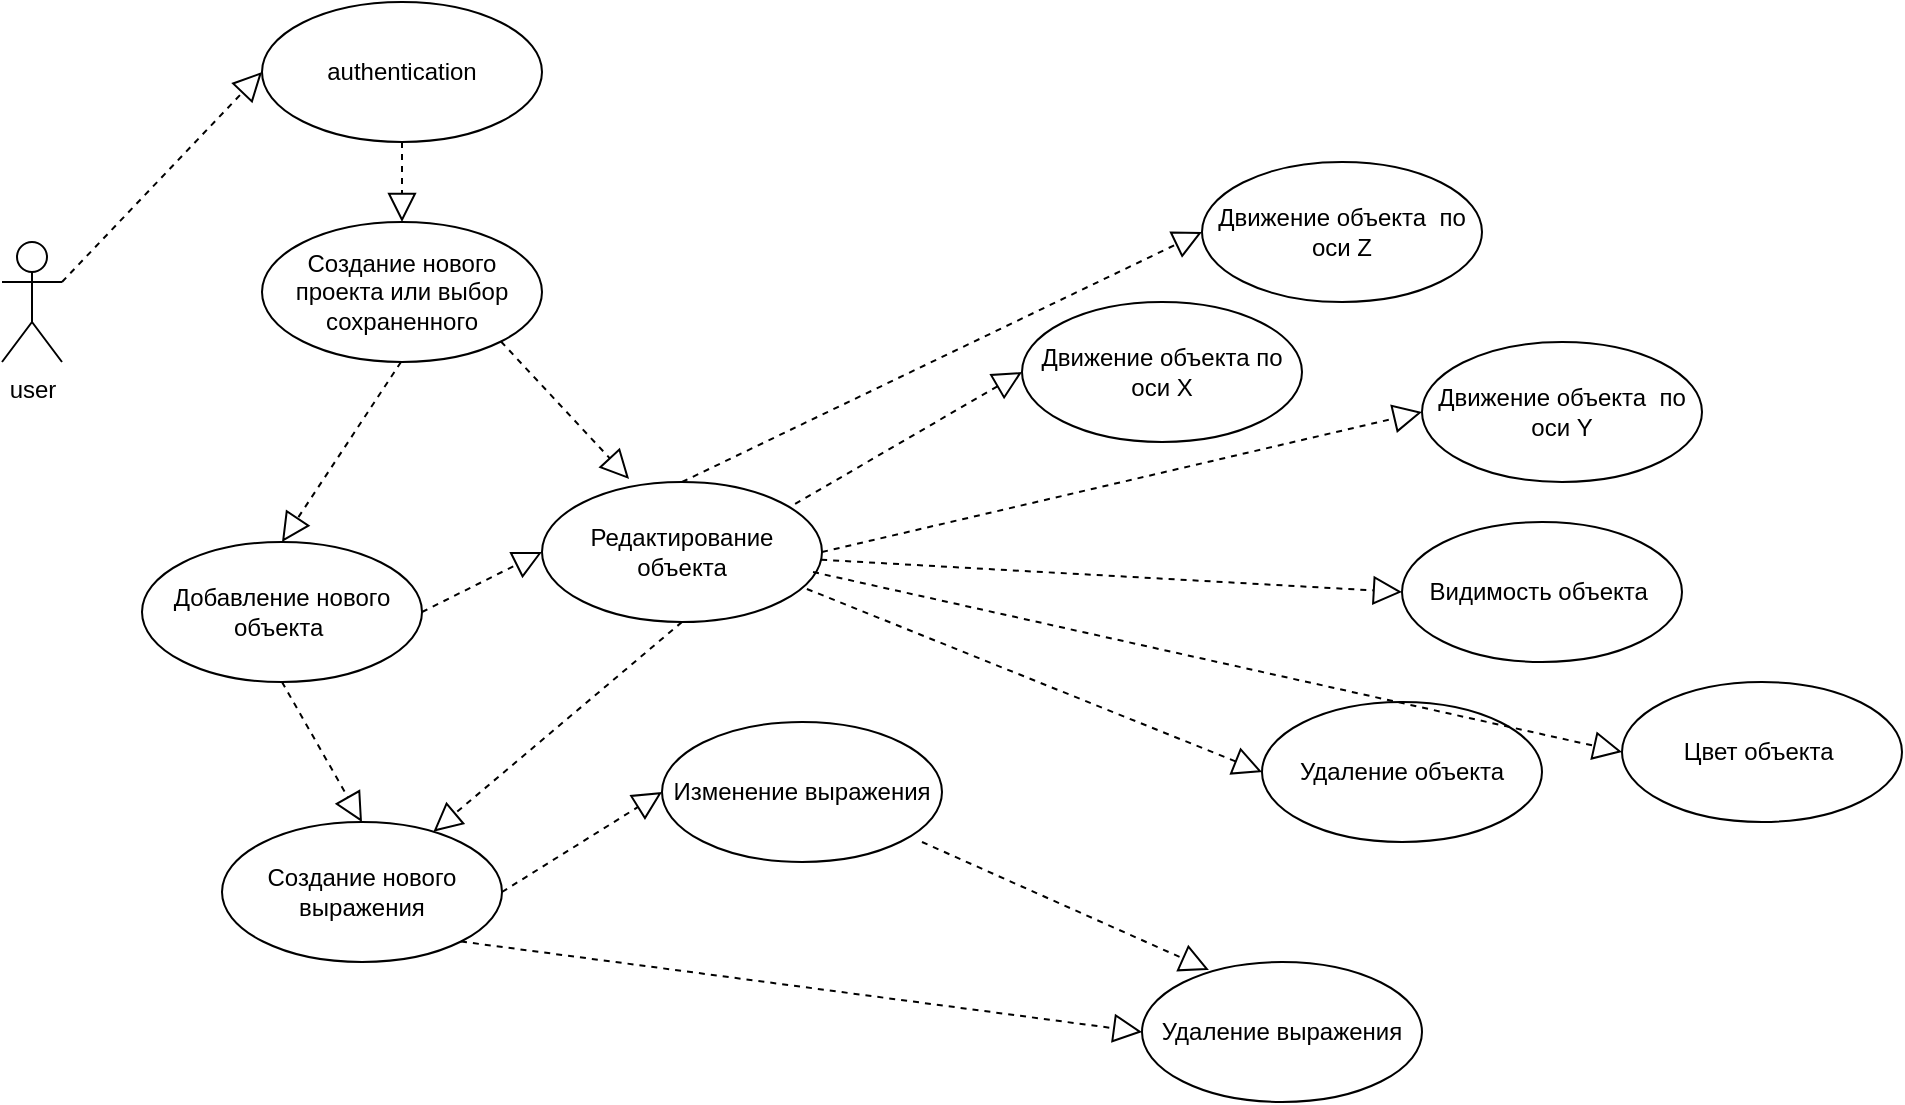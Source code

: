 <mxfile version="24.8.3">
  <diagram name="Page-1" id="ad52d381-51e7-2e0d-a935-2d0ddd2fd229">
    <mxGraphModel dx="1406" dy="637" grid="1" gridSize="10" guides="1" tooltips="1" connect="1" arrows="1" fold="1" page="1" pageScale="1" pageWidth="1100" pageHeight="850" background="none" math="0" shadow="0">
      <root>
        <mxCell id="0" />
        <mxCell id="1" parent="0" />
        <mxCell id="gZhMBdNbkTw2TQp2bI8N-1" value="user" style="shape=umlActor;verticalLabelPosition=bottom;verticalAlign=top;html=1;outlineConnect=0;" vertex="1" parent="1">
          <mxGeometry x="120" y="160" width="30" height="60" as="geometry" />
        </mxCell>
        <mxCell id="gZhMBdNbkTw2TQp2bI8N-8" value="authentication" style="ellipse;whiteSpace=wrap;html=1;" vertex="1" parent="1">
          <mxGeometry x="250" y="40" width="140" height="70" as="geometry" />
        </mxCell>
        <mxCell id="gZhMBdNbkTw2TQp2bI8N-24" value="Создание нового проекта или выбор сохраненного" style="ellipse;whiteSpace=wrap;html=1;" vertex="1" parent="1">
          <mxGeometry x="250" y="150" width="140" height="70" as="geometry" />
        </mxCell>
        <mxCell id="gZhMBdNbkTw2TQp2bI8N-31" value="Добавление нового объекта&amp;nbsp;" style="ellipse;whiteSpace=wrap;html=1;" vertex="1" parent="1">
          <mxGeometry x="190" y="310" width="140" height="70" as="geometry" />
        </mxCell>
        <mxCell id="gZhMBdNbkTw2TQp2bI8N-33" value="Редактирование объекта" style="ellipse;whiteSpace=wrap;html=1;" vertex="1" parent="1">
          <mxGeometry x="390" y="280" width="140" height="70" as="geometry" />
        </mxCell>
        <mxCell id="gZhMBdNbkTw2TQp2bI8N-36" value="Удаление объекта" style="ellipse;whiteSpace=wrap;html=1;" vertex="1" parent="1">
          <mxGeometry x="750" y="390" width="140" height="70" as="geometry" />
        </mxCell>
        <mxCell id="gZhMBdNbkTw2TQp2bI8N-38" value="Движение объекта по оси X" style="ellipse;whiteSpace=wrap;html=1;" vertex="1" parent="1">
          <mxGeometry x="630" y="190" width="140" height="70" as="geometry" />
        </mxCell>
        <mxCell id="gZhMBdNbkTw2TQp2bI8N-40" value="Движение объекта&amp;nbsp;&amp;nbsp;по оси Y" style="ellipse;whiteSpace=wrap;html=1;" vertex="1" parent="1">
          <mxGeometry x="830" y="210" width="140" height="70" as="geometry" />
        </mxCell>
        <mxCell id="gZhMBdNbkTw2TQp2bI8N-44" value="Движение объекта&amp;nbsp;&amp;nbsp;по оси Z" style="ellipse;whiteSpace=wrap;html=1;" vertex="1" parent="1">
          <mxGeometry x="720" y="120" width="140" height="70" as="geometry" />
        </mxCell>
        <mxCell id="gZhMBdNbkTw2TQp2bI8N-46" value="Цвет объекта&amp;nbsp;" style="ellipse;whiteSpace=wrap;html=1;" vertex="1" parent="1">
          <mxGeometry x="930" y="380" width="140" height="70" as="geometry" />
        </mxCell>
        <mxCell id="gZhMBdNbkTw2TQp2bI8N-47" value="Видимость объекта&amp;nbsp;" style="ellipse;whiteSpace=wrap;html=1;" vertex="1" parent="1">
          <mxGeometry x="820" y="300" width="140" height="70" as="geometry" />
        </mxCell>
        <mxCell id="gZhMBdNbkTw2TQp2bI8N-50" value="&lt;font style=&quot;font-size: 12px;&quot; face=&quot;Arial, sans-serif&quot;&gt;&lt;span style=&quot;white-space-collapse: preserve;&quot;&gt;Создание нового выражения&lt;/span&gt;&lt;/font&gt;" style="ellipse;whiteSpace=wrap;html=1;" vertex="1" parent="1">
          <mxGeometry x="230" y="450" width="140" height="70" as="geometry" />
        </mxCell>
        <mxCell id="gZhMBdNbkTw2TQp2bI8N-51" value="&lt;font style=&quot;font-size: 12px;&quot; face=&quot;Arial, sans-serif&quot;&gt;&lt;span style=&quot;white-space-collapse: preserve;&quot;&gt;Изменение выражения&lt;/span&gt;&lt;/font&gt;" style="ellipse;whiteSpace=wrap;html=1;" vertex="1" parent="1">
          <mxGeometry x="450" y="400" width="140" height="70" as="geometry" />
        </mxCell>
        <mxCell id="gZhMBdNbkTw2TQp2bI8N-52" value="&lt;font style=&quot;font-size: 12px;&quot; face=&quot;Arial, sans-serif&quot;&gt;&lt;span style=&quot;white-space-collapse: preserve;&quot;&gt;Удаление выражения&lt;/span&gt;&lt;/font&gt;" style="ellipse;whiteSpace=wrap;html=1;" vertex="1" parent="1">
          <mxGeometry x="690" y="520" width="140" height="70" as="geometry" />
        </mxCell>
        <mxCell id="gZhMBdNbkTw2TQp2bI8N-53" value="" style="endArrow=block;dashed=1;endFill=0;endSize=12;html=1;rounded=0;entryX=0;entryY=0.5;entryDx=0;entryDy=0;" edge="1" parent="1" target="gZhMBdNbkTw2TQp2bI8N-8">
          <mxGeometry width="160" relative="1" as="geometry">
            <mxPoint x="150" y="180" as="sourcePoint" />
            <mxPoint x="310" y="180" as="targetPoint" />
          </mxGeometry>
        </mxCell>
        <mxCell id="gZhMBdNbkTw2TQp2bI8N-54" value="" style="endArrow=block;dashed=1;endFill=0;endSize=12;html=1;rounded=0;entryX=0.5;entryY=0;entryDx=0;entryDy=0;exitX=0.5;exitY=1;exitDx=0;exitDy=0;" edge="1" parent="1" source="gZhMBdNbkTw2TQp2bI8N-8" target="gZhMBdNbkTw2TQp2bI8N-24">
          <mxGeometry width="160" relative="1" as="geometry">
            <mxPoint x="310" y="110" as="sourcePoint" />
            <mxPoint x="470" y="110" as="targetPoint" />
          </mxGeometry>
        </mxCell>
        <mxCell id="gZhMBdNbkTw2TQp2bI8N-55" value="" style="endArrow=block;dashed=1;endFill=0;endSize=12;html=1;rounded=0;entryX=0.5;entryY=0;entryDx=0;entryDy=0;exitX=0.5;exitY=1;exitDx=0;exitDy=0;" edge="1" parent="1" target="gZhMBdNbkTw2TQp2bI8N-31">
          <mxGeometry width="160" relative="1" as="geometry">
            <mxPoint x="319.5" y="220" as="sourcePoint" />
            <mxPoint x="319.5" y="260" as="targetPoint" />
          </mxGeometry>
        </mxCell>
        <mxCell id="gZhMBdNbkTw2TQp2bI8N-57" value="" style="endArrow=block;dashed=1;endFill=0;endSize=12;html=1;rounded=0;entryX=0.311;entryY=-0.021;entryDx=0;entryDy=0;entryPerimeter=0;exitX=1;exitY=1;exitDx=0;exitDy=0;" edge="1" parent="1" source="gZhMBdNbkTw2TQp2bI8N-24" target="gZhMBdNbkTw2TQp2bI8N-33">
          <mxGeometry width="160" relative="1" as="geometry">
            <mxPoint x="480" y="130" as="sourcePoint" />
            <mxPoint x="390" y="240" as="targetPoint" />
          </mxGeometry>
        </mxCell>
        <mxCell id="gZhMBdNbkTw2TQp2bI8N-58" value="" style="endArrow=block;dashed=1;endFill=0;endSize=12;html=1;rounded=0;entryX=0;entryY=0.5;entryDx=0;entryDy=0;exitX=1;exitY=0.5;exitDx=0;exitDy=0;" edge="1" parent="1" source="gZhMBdNbkTw2TQp2bI8N-31" target="gZhMBdNbkTw2TQp2bI8N-33">
          <mxGeometry width="160" relative="1" as="geometry">
            <mxPoint x="389" y="310" as="sourcePoint" />
            <mxPoint x="389" y="380" as="targetPoint" />
          </mxGeometry>
        </mxCell>
        <mxCell id="gZhMBdNbkTw2TQp2bI8N-59" value="" style="endArrow=block;dashed=1;endFill=0;endSize=12;html=1;rounded=0;entryX=0;entryY=0.5;entryDx=0;entryDy=0;exitX=0.904;exitY=0.157;exitDx=0;exitDy=0;exitPerimeter=0;" edge="1" parent="1" source="gZhMBdNbkTw2TQp2bI8N-33" target="gZhMBdNbkTw2TQp2bI8N-38">
          <mxGeometry width="160" relative="1" as="geometry">
            <mxPoint x="520" y="280" as="sourcePoint" />
            <mxPoint x="561" y="285" as="targetPoint" />
          </mxGeometry>
        </mxCell>
        <mxCell id="gZhMBdNbkTw2TQp2bI8N-60" value="" style="endArrow=block;dashed=1;endFill=0;endSize=12;html=1;rounded=0;entryX=0;entryY=0.5;entryDx=0;entryDy=0;exitX=0.968;exitY=0.643;exitDx=0;exitDy=0;exitPerimeter=0;" edge="1" parent="1" source="gZhMBdNbkTw2TQp2bI8N-33" target="gZhMBdNbkTw2TQp2bI8N-46">
          <mxGeometry width="160" relative="1" as="geometry">
            <mxPoint x="570" y="312.5" as="sourcePoint" />
            <mxPoint x="611" y="317.5" as="targetPoint" />
          </mxGeometry>
        </mxCell>
        <mxCell id="gZhMBdNbkTw2TQp2bI8N-61" value="" style="endArrow=block;dashed=1;endFill=0;endSize=12;html=1;rounded=0;entryX=0;entryY=0.5;entryDx=0;entryDy=0;exitX=0.5;exitY=0;exitDx=0;exitDy=0;" edge="1" parent="1" source="gZhMBdNbkTw2TQp2bI8N-33" target="gZhMBdNbkTw2TQp2bI8N-44">
          <mxGeometry width="160" relative="1" as="geometry">
            <mxPoint x="719" y="252.5" as="sourcePoint" />
            <mxPoint x="760" y="257.5" as="targetPoint" />
          </mxGeometry>
        </mxCell>
        <mxCell id="gZhMBdNbkTw2TQp2bI8N-62" value="" style="endArrow=block;dashed=1;endFill=0;endSize=12;html=1;rounded=0;entryX=0;entryY=0.5;entryDx=0;entryDy=0;" edge="1" parent="1" source="gZhMBdNbkTw2TQp2bI8N-33" target="gZhMBdNbkTw2TQp2bI8N-47">
          <mxGeometry width="160" relative="1" as="geometry">
            <mxPoint x="719" y="360" as="sourcePoint" />
            <mxPoint x="760" y="365" as="targetPoint" />
          </mxGeometry>
        </mxCell>
        <mxCell id="gZhMBdNbkTw2TQp2bI8N-64" value="" style="endArrow=block;dashed=1;endFill=0;endSize=12;html=1;rounded=0;entryX=0;entryY=0.5;entryDx=0;entryDy=0;" edge="1" parent="1" target="gZhMBdNbkTw2TQp2bI8N-40">
          <mxGeometry width="160" relative="1" as="geometry">
            <mxPoint x="530" y="315" as="sourcePoint" />
            <mxPoint x="571" y="320" as="targetPoint" />
          </mxGeometry>
        </mxCell>
        <mxCell id="gZhMBdNbkTw2TQp2bI8N-65" value="" style="endArrow=block;dashed=1;endFill=0;endSize=12;html=1;rounded=0;entryX=0;entryY=0.5;entryDx=0;entryDy=0;exitX=0.946;exitY=0.764;exitDx=0;exitDy=0;exitPerimeter=0;" edge="1" parent="1" source="gZhMBdNbkTw2TQp2bI8N-33" target="gZhMBdNbkTw2TQp2bI8N-36">
          <mxGeometry width="160" relative="1" as="geometry">
            <mxPoint x="530" y="320" as="sourcePoint" />
            <mxPoint x="561" y="325" as="targetPoint" />
          </mxGeometry>
        </mxCell>
        <mxCell id="gZhMBdNbkTw2TQp2bI8N-66" value="" style="endArrow=block;dashed=1;endFill=0;endSize=12;html=1;rounded=0;entryX=0.5;entryY=0;entryDx=0;entryDy=0;exitX=0.5;exitY=1;exitDx=0;exitDy=0;" edge="1" parent="1" source="gZhMBdNbkTw2TQp2bI8N-31" target="gZhMBdNbkTw2TQp2bI8N-50">
          <mxGeometry width="160" relative="1" as="geometry">
            <mxPoint x="469" y="390" as="sourcePoint" />
            <mxPoint x="510" y="395" as="targetPoint" />
          </mxGeometry>
        </mxCell>
        <mxCell id="gZhMBdNbkTw2TQp2bI8N-67" value="" style="endArrow=block;dashed=1;endFill=0;endSize=12;html=1;rounded=0;exitX=0.5;exitY=1;exitDx=0;exitDy=0;" edge="1" parent="1" source="gZhMBdNbkTw2TQp2bI8N-33" target="gZhMBdNbkTw2TQp2bI8N-50">
          <mxGeometry width="160" relative="1" as="geometry">
            <mxPoint x="479" y="400" as="sourcePoint" />
            <mxPoint x="520" y="405" as="targetPoint" />
          </mxGeometry>
        </mxCell>
        <mxCell id="gZhMBdNbkTw2TQp2bI8N-68" value="" style="endArrow=block;dashed=1;endFill=0;endSize=12;html=1;rounded=0;entryX=0;entryY=0.5;entryDx=0;entryDy=0;exitX=1;exitY=0.5;exitDx=0;exitDy=0;" edge="1" parent="1" source="gZhMBdNbkTw2TQp2bI8N-50" target="gZhMBdNbkTw2TQp2bI8N-51">
          <mxGeometry width="160" relative="1" as="geometry">
            <mxPoint x="489" y="410" as="sourcePoint" />
            <mxPoint x="530" y="415" as="targetPoint" />
          </mxGeometry>
        </mxCell>
        <mxCell id="gZhMBdNbkTw2TQp2bI8N-69" value="" style="endArrow=block;dashed=1;endFill=0;endSize=12;html=1;rounded=0;exitX=1;exitY=1;exitDx=0;exitDy=0;entryX=0;entryY=0.5;entryDx=0;entryDy=0;" edge="1" parent="1" source="gZhMBdNbkTw2TQp2bI8N-50" target="gZhMBdNbkTw2TQp2bI8N-52">
          <mxGeometry width="160" relative="1" as="geometry">
            <mxPoint x="499" y="420" as="sourcePoint" />
            <mxPoint x="690" y="650" as="targetPoint" />
          </mxGeometry>
        </mxCell>
        <mxCell id="gZhMBdNbkTw2TQp2bI8N-70" value="" style="endArrow=block;dashed=1;endFill=0;endSize=12;html=1;rounded=0;entryX=0.239;entryY=0.057;entryDx=0;entryDy=0;entryPerimeter=0;" edge="1" parent="1" target="gZhMBdNbkTw2TQp2bI8N-52">
          <mxGeometry width="160" relative="1" as="geometry">
            <mxPoint x="580" y="460" as="sourcePoint" />
            <mxPoint x="550" y="435" as="targetPoint" />
          </mxGeometry>
        </mxCell>
      </root>
    </mxGraphModel>
  </diagram>
</mxfile>
